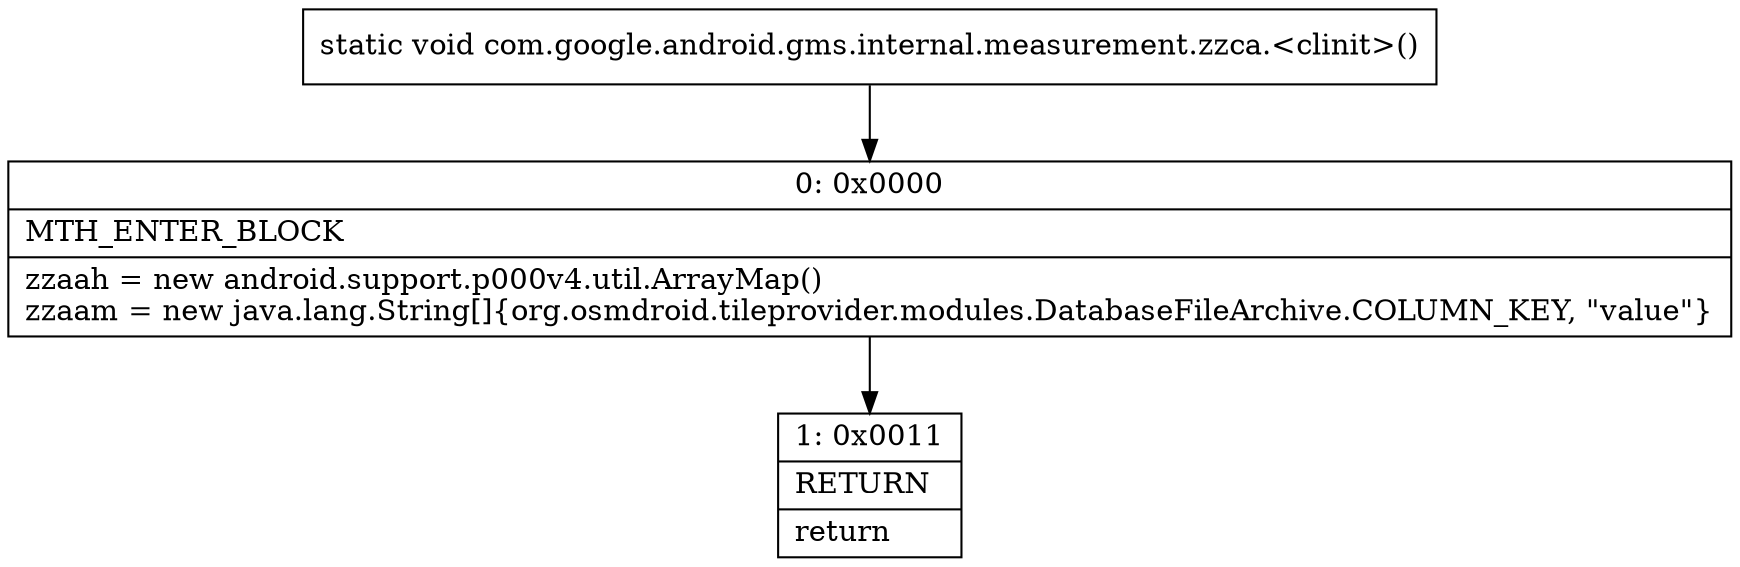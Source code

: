 digraph "CFG forcom.google.android.gms.internal.measurement.zzca.\<clinit\>()V" {
Node_0 [shape=record,label="{0\:\ 0x0000|MTH_ENTER_BLOCK\l|zzaah = new android.support.p000v4.util.ArrayMap()\lzzaam = new java.lang.String[]\{org.osmdroid.tileprovider.modules.DatabaseFileArchive.COLUMN_KEY, \"value\"\}\l}"];
Node_1 [shape=record,label="{1\:\ 0x0011|RETURN\l|return\l}"];
MethodNode[shape=record,label="{static void com.google.android.gms.internal.measurement.zzca.\<clinit\>() }"];
MethodNode -> Node_0;
Node_0 -> Node_1;
}

